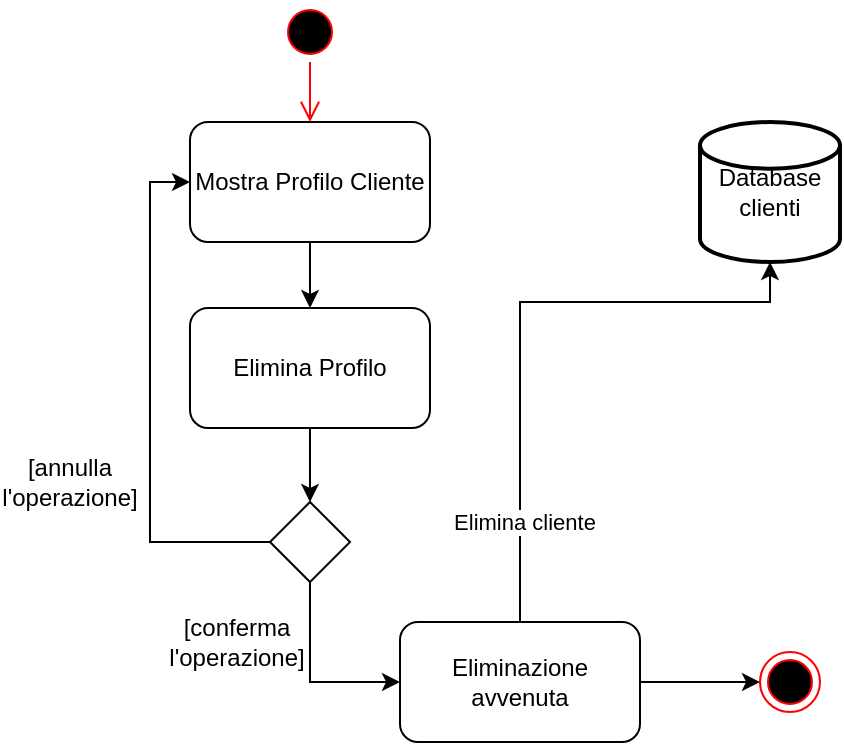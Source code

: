 <mxfile version="14.6.13" type="device"><diagram name="Page-1" id="e7e014a7-5840-1c2e-5031-d8a46d1fe8dd"><mxGraphModel dx="946" dy="598" grid="1" gridSize="10" guides="1" tooltips="1" connect="1" arrows="1" fold="1" page="1" pageScale="1" pageWidth="1169" pageHeight="826" background="none" math="0" shadow="0"><root><mxCell id="0"/><mxCell id="1" parent="0"/><mxCell id="bL1m94y93M9WlxFygE37-41" value="" style="ellipse;html=1;shape=startState;fillColor=#000000;strokeColor=#ff0000;" parent="1" vertex="1"><mxGeometry x="390" y="260" width="30" height="30" as="geometry"/></mxCell><mxCell id="bL1m94y93M9WlxFygE37-42" value="" style="edgeStyle=orthogonalEdgeStyle;html=1;verticalAlign=bottom;endArrow=open;endSize=8;strokeColor=#ff0000;" parent="1" source="bL1m94y93M9WlxFygE37-41" edge="1"><mxGeometry relative="1" as="geometry"><mxPoint x="405" y="320" as="targetPoint"/></mxGeometry></mxCell><mxCell id="bL1m94y93M9WlxFygE37-45" value="" style="edgeStyle=orthogonalEdgeStyle;rounded=0;orthogonalLoop=1;jettySize=auto;html=1;" parent="1" source="bL1m94y93M9WlxFygE37-43" target="bL1m94y93M9WlxFygE37-44" edge="1"><mxGeometry relative="1" as="geometry"/></mxCell><mxCell id="bL1m94y93M9WlxFygE37-43" value="Mostra Profilo Cliente" style="rounded=1;whiteSpace=wrap;html=1;" parent="1" vertex="1"><mxGeometry x="345" y="320" width="120" height="60" as="geometry"/></mxCell><mxCell id="bL1m94y93M9WlxFygE37-48" value="" style="edgeStyle=orthogonalEdgeStyle;rounded=0;orthogonalLoop=1;jettySize=auto;html=1;" parent="1" source="bL1m94y93M9WlxFygE37-44" target="bL1m94y93M9WlxFygE37-46" edge="1"><mxGeometry relative="1" as="geometry"/></mxCell><mxCell id="bL1m94y93M9WlxFygE37-44" value="Elimina Profilo" style="rounded=1;whiteSpace=wrap;html=1;" parent="1" vertex="1"><mxGeometry x="345" y="413" width="120" height="60" as="geometry"/></mxCell><mxCell id="bL1m94y93M9WlxFygE37-50" value="" style="edgeStyle=orthogonalEdgeStyle;rounded=0;orthogonalLoop=1;jettySize=auto;html=1;entryX=0;entryY=0.5;entryDx=0;entryDy=0;" parent="1" source="bL1m94y93M9WlxFygE37-46" target="bL1m94y93M9WlxFygE37-43" edge="1"><mxGeometry relative="1" as="geometry"><mxPoint x="305" y="530" as="targetPoint"/><Array as="points"><mxPoint x="325" y="530"/><mxPoint x="325" y="350"/></Array></mxGeometry></mxCell><mxCell id="pHA8JJ5P17Zl1kgDNOZ3-3" style="edgeStyle=orthogonalEdgeStyle;rounded=0;orthogonalLoop=1;jettySize=auto;html=1;entryX=0;entryY=0.5;entryDx=0;entryDy=0;exitX=0.5;exitY=1;exitDx=0;exitDy=0;" edge="1" parent="1" source="bL1m94y93M9WlxFygE37-46" target="pHA8JJ5P17Zl1kgDNOZ3-1"><mxGeometry relative="1" as="geometry"/></mxCell><mxCell id="bL1m94y93M9WlxFygE37-46" value="" style="rhombus;whiteSpace=wrap;html=1;" parent="1" vertex="1"><mxGeometry x="385" y="510" width="40" height="40" as="geometry"/></mxCell><mxCell id="bL1m94y93M9WlxFygE37-51" value="[annulla l'operazione]" style="text;html=1;strokeColor=none;fillColor=none;align=center;verticalAlign=middle;whiteSpace=wrap;rounded=0;" parent="1" vertex="1"><mxGeometry x="250" y="490" width="70" height="20" as="geometry"/></mxCell><mxCell id="bL1m94y93M9WlxFygE37-54" value="" style="ellipse;html=1;shape=endState;fillColor=#000000;strokeColor=#ff0000;" parent="1" vertex="1"><mxGeometry x="630" y="585" width="30" height="30" as="geometry"/></mxCell><mxCell id="bL1m94y93M9WlxFygE37-56" value="[conferma l'operazione]" style="text;html=1;strokeColor=none;fillColor=none;align=center;verticalAlign=middle;whiteSpace=wrap;rounded=0;" parent="1" vertex="1"><mxGeometry x="336" y="570" width="65" height="20" as="geometry"/></mxCell><mxCell id="FhuEqzjd9fDKAlGK23pt-2" value="Database&lt;br&gt;clienti" style="strokeWidth=2;html=1;shape=mxgraph.flowchart.database;whiteSpace=wrap;" parent="1" vertex="1"><mxGeometry x="600" y="320" width="70" height="70" as="geometry"/></mxCell><mxCell id="pHA8JJ5P17Zl1kgDNOZ3-4" style="edgeStyle=orthogonalEdgeStyle;rounded=0;orthogonalLoop=1;jettySize=auto;html=1;entryX=0.5;entryY=1;entryDx=0;entryDy=0;entryPerimeter=0;" edge="1" parent="1" source="pHA8JJ5P17Zl1kgDNOZ3-1" target="FhuEqzjd9fDKAlGK23pt-2"><mxGeometry relative="1" as="geometry"><Array as="points"><mxPoint x="510" y="410"/><mxPoint x="635" y="410"/></Array></mxGeometry></mxCell><mxCell id="pHA8JJ5P17Zl1kgDNOZ3-5" value="Elimina cliente" style="edgeLabel;html=1;align=center;verticalAlign=middle;resizable=0;points=[];" vertex="1" connectable="0" parent="pHA8JJ5P17Zl1kgDNOZ3-4"><mxGeometry x="-0.672" y="-2" relative="1" as="geometry"><mxPoint as="offset"/></mxGeometry></mxCell><mxCell id="pHA8JJ5P17Zl1kgDNOZ3-6" value="" style="edgeStyle=orthogonalEdgeStyle;rounded=0;orthogonalLoop=1;jettySize=auto;html=1;" edge="1" parent="1" source="pHA8JJ5P17Zl1kgDNOZ3-1" target="bL1m94y93M9WlxFygE37-54"><mxGeometry relative="1" as="geometry"/></mxCell><mxCell id="pHA8JJ5P17Zl1kgDNOZ3-1" value="Eliminazione&lt;br&gt;avvenuta" style="rounded=1;whiteSpace=wrap;html=1;" vertex="1" parent="1"><mxGeometry x="450" y="570" width="120" height="60" as="geometry"/></mxCell></root></mxGraphModel></diagram></mxfile>